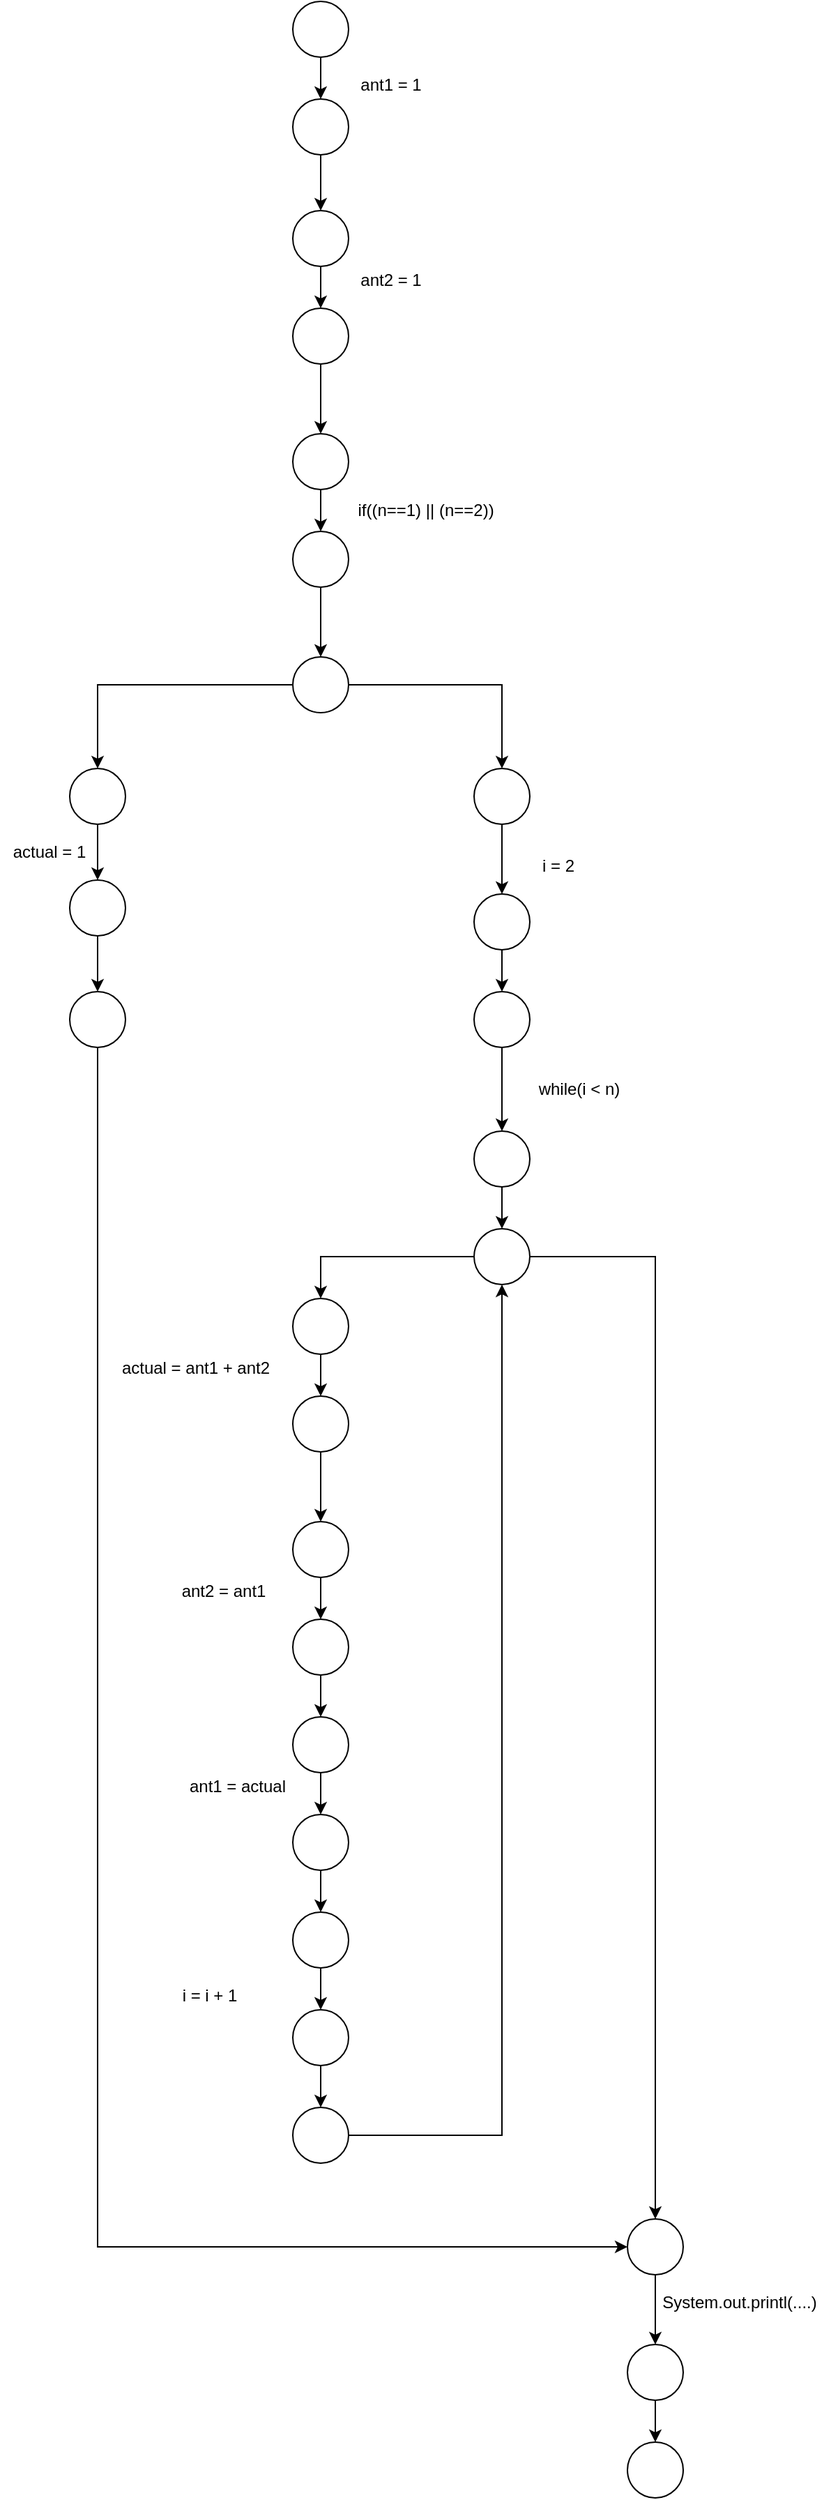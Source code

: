 <mxfile version="14.8.0" type="github">
  <diagram id="yzXa8V6HFa1NMRUVQ29f" name="Page-1">
    <mxGraphModel dx="1970" dy="1253" grid="1" gridSize="10" guides="1" tooltips="1" connect="1" arrows="1" fold="1" page="1" pageScale="1" pageWidth="827" pageHeight="1169" math="0" shadow="0">
      <root>
        <mxCell id="0" />
        <mxCell id="1" parent="0" />
        <mxCell id="44Chi4oAr7hHs7YiUvUd-20" style="edgeStyle=orthogonalEdgeStyle;rounded=0;orthogonalLoop=1;jettySize=auto;html=1;exitX=0.5;exitY=1;exitDx=0;exitDy=0;entryX=0.5;entryY=0;entryDx=0;entryDy=0;" edge="1" parent="1" source="44Chi4oAr7hHs7YiUvUd-2" target="44Chi4oAr7hHs7YiUvUd-3">
          <mxGeometry relative="1" as="geometry" />
        </mxCell>
        <mxCell id="44Chi4oAr7hHs7YiUvUd-2" value="" style="ellipse;whiteSpace=wrap;html=1;aspect=fixed;" vertex="1" parent="1">
          <mxGeometry x="800" y="210" width="40" height="40" as="geometry" />
        </mxCell>
        <mxCell id="44Chi4oAr7hHs7YiUvUd-22" style="edgeStyle=orthogonalEdgeStyle;rounded=0;orthogonalLoop=1;jettySize=auto;html=1;exitX=0.5;exitY=1;exitDx=0;exitDy=0;entryX=0.5;entryY=0;entryDx=0;entryDy=0;" edge="1" parent="1" source="44Chi4oAr7hHs7YiUvUd-3" target="44Chi4oAr7hHs7YiUvUd-4">
          <mxGeometry relative="1" as="geometry" />
        </mxCell>
        <mxCell id="44Chi4oAr7hHs7YiUvUd-3" value="" style="ellipse;whiteSpace=wrap;html=1;aspect=fixed;" vertex="1" parent="1">
          <mxGeometry x="800" y="280" width="40" height="40" as="geometry" />
        </mxCell>
        <mxCell id="44Chi4oAr7hHs7YiUvUd-23" style="edgeStyle=orthogonalEdgeStyle;rounded=0;orthogonalLoop=1;jettySize=auto;html=1;exitX=0.5;exitY=1;exitDx=0;exitDy=0;entryX=0.5;entryY=0;entryDx=0;entryDy=0;" edge="1" parent="1" source="44Chi4oAr7hHs7YiUvUd-4" target="44Chi4oAr7hHs7YiUvUd-5">
          <mxGeometry relative="1" as="geometry" />
        </mxCell>
        <mxCell id="44Chi4oAr7hHs7YiUvUd-4" value="" style="ellipse;whiteSpace=wrap;html=1;aspect=fixed;" vertex="1" parent="1">
          <mxGeometry x="800" y="360" width="40" height="40" as="geometry" />
        </mxCell>
        <mxCell id="44Chi4oAr7hHs7YiUvUd-24" style="edgeStyle=orthogonalEdgeStyle;rounded=0;orthogonalLoop=1;jettySize=auto;html=1;exitX=0.5;exitY=1;exitDx=0;exitDy=0;entryX=0.5;entryY=0;entryDx=0;entryDy=0;" edge="1" parent="1" source="44Chi4oAr7hHs7YiUvUd-5" target="44Chi4oAr7hHs7YiUvUd-6">
          <mxGeometry relative="1" as="geometry" />
        </mxCell>
        <mxCell id="44Chi4oAr7hHs7YiUvUd-5" value="" style="ellipse;whiteSpace=wrap;html=1;aspect=fixed;" vertex="1" parent="1">
          <mxGeometry x="800" y="430" width="40" height="40" as="geometry" />
        </mxCell>
        <mxCell id="44Chi4oAr7hHs7YiUvUd-25" style="edgeStyle=orthogonalEdgeStyle;rounded=0;orthogonalLoop=1;jettySize=auto;html=1;exitX=0.5;exitY=1;exitDx=0;exitDy=0;entryX=0.5;entryY=0;entryDx=0;entryDy=0;" edge="1" parent="1" source="44Chi4oAr7hHs7YiUvUd-6" target="44Chi4oAr7hHs7YiUvUd-7">
          <mxGeometry relative="1" as="geometry" />
        </mxCell>
        <mxCell id="44Chi4oAr7hHs7YiUvUd-6" value="" style="ellipse;whiteSpace=wrap;html=1;aspect=fixed;" vertex="1" parent="1">
          <mxGeometry x="800" y="520" width="40" height="40" as="geometry" />
        </mxCell>
        <mxCell id="44Chi4oAr7hHs7YiUvUd-26" style="edgeStyle=orthogonalEdgeStyle;rounded=0;orthogonalLoop=1;jettySize=auto;html=1;exitX=0.5;exitY=1;exitDx=0;exitDy=0;entryX=0.5;entryY=0;entryDx=0;entryDy=0;" edge="1" parent="1" source="44Chi4oAr7hHs7YiUvUd-7" target="44Chi4oAr7hHs7YiUvUd-8">
          <mxGeometry relative="1" as="geometry" />
        </mxCell>
        <mxCell id="44Chi4oAr7hHs7YiUvUd-7" value="" style="ellipse;whiteSpace=wrap;html=1;aspect=fixed;" vertex="1" parent="1">
          <mxGeometry x="800" y="590" width="40" height="40" as="geometry" />
        </mxCell>
        <mxCell id="44Chi4oAr7hHs7YiUvUd-27" style="edgeStyle=orthogonalEdgeStyle;rounded=0;orthogonalLoop=1;jettySize=auto;html=1;exitX=0;exitY=0.5;exitDx=0;exitDy=0;entryX=0.5;entryY=0;entryDx=0;entryDy=0;" edge="1" parent="1" source="44Chi4oAr7hHs7YiUvUd-8" target="44Chi4oAr7hHs7YiUvUd-9">
          <mxGeometry relative="1" as="geometry" />
        </mxCell>
        <mxCell id="44Chi4oAr7hHs7YiUvUd-61" style="edgeStyle=orthogonalEdgeStyle;rounded=0;orthogonalLoop=1;jettySize=auto;html=1;exitX=1;exitY=0.5;exitDx=0;exitDy=0;" edge="1" parent="1" source="44Chi4oAr7hHs7YiUvUd-8" target="44Chi4oAr7hHs7YiUvUd-45">
          <mxGeometry relative="1" as="geometry" />
        </mxCell>
        <mxCell id="44Chi4oAr7hHs7YiUvUd-8" value="" style="ellipse;whiteSpace=wrap;html=1;aspect=fixed;" vertex="1" parent="1">
          <mxGeometry x="800" y="680" width="40" height="40" as="geometry" />
        </mxCell>
        <mxCell id="44Chi4oAr7hHs7YiUvUd-28" style="edgeStyle=orthogonalEdgeStyle;rounded=0;orthogonalLoop=1;jettySize=auto;html=1;exitX=0.5;exitY=1;exitDx=0;exitDy=0;entryX=0.5;entryY=0;entryDx=0;entryDy=0;" edge="1" parent="1" source="44Chi4oAr7hHs7YiUvUd-9" target="44Chi4oAr7hHs7YiUvUd-10">
          <mxGeometry relative="1" as="geometry" />
        </mxCell>
        <mxCell id="44Chi4oAr7hHs7YiUvUd-9" value="" style="ellipse;whiteSpace=wrap;html=1;aspect=fixed;" vertex="1" parent="1">
          <mxGeometry x="640" y="760" width="40" height="40" as="geometry" />
        </mxCell>
        <mxCell id="44Chi4oAr7hHs7YiUvUd-63" style="edgeStyle=orthogonalEdgeStyle;rounded=0;orthogonalLoop=1;jettySize=auto;html=1;exitX=0.5;exitY=1;exitDx=0;exitDy=0;entryX=0.5;entryY=0;entryDx=0;entryDy=0;" edge="1" parent="1" source="44Chi4oAr7hHs7YiUvUd-10" target="44Chi4oAr7hHs7YiUvUd-62">
          <mxGeometry relative="1" as="geometry" />
        </mxCell>
        <mxCell id="44Chi4oAr7hHs7YiUvUd-10" value="" style="ellipse;whiteSpace=wrap;html=1;aspect=fixed;" vertex="1" parent="1">
          <mxGeometry x="640" y="840" width="40" height="40" as="geometry" />
        </mxCell>
        <mxCell id="44Chi4oAr7hHs7YiUvUd-40" value="ant1 = 1" style="text;html=1;align=center;verticalAlign=middle;resizable=0;points=[];autosize=1;strokeColor=none;" vertex="1" parent="1">
          <mxGeometry x="840" y="260" width="60" height="20" as="geometry" />
        </mxCell>
        <mxCell id="44Chi4oAr7hHs7YiUvUd-41" value="ant2 = 1" style="text;html=1;align=center;verticalAlign=middle;resizable=0;points=[];autosize=1;strokeColor=none;" vertex="1" parent="1">
          <mxGeometry x="840" y="400" width="60" height="20" as="geometry" />
        </mxCell>
        <mxCell id="44Chi4oAr7hHs7YiUvUd-42" value="if((n==1) || (n==2))" style="text;html=1;align=center;verticalAlign=middle;resizable=0;points=[];autosize=1;strokeColor=none;" vertex="1" parent="1">
          <mxGeometry x="840" y="565" width="110" height="20" as="geometry" />
        </mxCell>
        <mxCell id="44Chi4oAr7hHs7YiUvUd-43" value="actual = 1" style="text;html=1;align=center;verticalAlign=middle;resizable=0;points=[];autosize=1;strokeColor=none;" vertex="1" parent="1">
          <mxGeometry x="590" y="810" width="70" height="20" as="geometry" />
        </mxCell>
        <mxCell id="44Chi4oAr7hHs7YiUvUd-44" style="edgeStyle=orthogonalEdgeStyle;rounded=0;orthogonalLoop=1;jettySize=auto;html=1;exitX=0.5;exitY=1;exitDx=0;exitDy=0;entryX=0.5;entryY=0;entryDx=0;entryDy=0;" edge="1" parent="1" source="44Chi4oAr7hHs7YiUvUd-45" target="44Chi4oAr7hHs7YiUvUd-47">
          <mxGeometry relative="1" as="geometry" />
        </mxCell>
        <mxCell id="44Chi4oAr7hHs7YiUvUd-45" value="" style="ellipse;whiteSpace=wrap;html=1;aspect=fixed;" vertex="1" parent="1">
          <mxGeometry x="930" y="760" width="40" height="40" as="geometry" />
        </mxCell>
        <mxCell id="44Chi4oAr7hHs7YiUvUd-46" style="edgeStyle=orthogonalEdgeStyle;rounded=0;orthogonalLoop=1;jettySize=auto;html=1;exitX=0.5;exitY=1;exitDx=0;exitDy=0;entryX=0.5;entryY=0;entryDx=0;entryDy=0;" edge="1" parent="1" source="44Chi4oAr7hHs7YiUvUd-47" target="44Chi4oAr7hHs7YiUvUd-49">
          <mxGeometry relative="1" as="geometry" />
        </mxCell>
        <mxCell id="44Chi4oAr7hHs7YiUvUd-47" value="" style="ellipse;whiteSpace=wrap;html=1;aspect=fixed;" vertex="1" parent="1">
          <mxGeometry x="930" y="850" width="40" height="40" as="geometry" />
        </mxCell>
        <mxCell id="44Chi4oAr7hHs7YiUvUd-48" style="edgeStyle=orthogonalEdgeStyle;rounded=0;orthogonalLoop=1;jettySize=auto;html=1;exitX=0.5;exitY=1;exitDx=0;exitDy=0;entryX=0.5;entryY=0;entryDx=0;entryDy=0;" edge="1" parent="1" source="44Chi4oAr7hHs7YiUvUd-49" target="44Chi4oAr7hHs7YiUvUd-51">
          <mxGeometry relative="1" as="geometry" />
        </mxCell>
        <mxCell id="44Chi4oAr7hHs7YiUvUd-49" value="" style="ellipse;whiteSpace=wrap;html=1;aspect=fixed;" vertex="1" parent="1">
          <mxGeometry x="930" y="920" width="40" height="40" as="geometry" />
        </mxCell>
        <mxCell id="44Chi4oAr7hHs7YiUvUd-50" style="edgeStyle=orthogonalEdgeStyle;rounded=0;orthogonalLoop=1;jettySize=auto;html=1;exitX=0.5;exitY=1;exitDx=0;exitDy=0;entryX=0.5;entryY=0;entryDx=0;entryDy=0;" edge="1" parent="1" source="44Chi4oAr7hHs7YiUvUd-51" target="44Chi4oAr7hHs7YiUvUd-53">
          <mxGeometry relative="1" as="geometry" />
        </mxCell>
        <mxCell id="44Chi4oAr7hHs7YiUvUd-51" value="" style="ellipse;whiteSpace=wrap;html=1;aspect=fixed;" vertex="1" parent="1">
          <mxGeometry x="930" y="1020" width="40" height="40" as="geometry" />
        </mxCell>
        <mxCell id="44Chi4oAr7hHs7YiUvUd-52" style="edgeStyle=orthogonalEdgeStyle;rounded=0;orthogonalLoop=1;jettySize=auto;html=1;exitX=0;exitY=0.5;exitDx=0;exitDy=0;entryX=0.5;entryY=0;entryDx=0;entryDy=0;" edge="1" parent="1" source="44Chi4oAr7hHs7YiUvUd-53" target="44Chi4oAr7hHs7YiUvUd-55">
          <mxGeometry relative="1" as="geometry" />
        </mxCell>
        <mxCell id="44Chi4oAr7hHs7YiUvUd-97" style="edgeStyle=orthogonalEdgeStyle;rounded=0;orthogonalLoop=1;jettySize=auto;html=1;exitX=1;exitY=0.5;exitDx=0;exitDy=0;entryX=0.5;entryY=0;entryDx=0;entryDy=0;" edge="1" parent="1" source="44Chi4oAr7hHs7YiUvUd-53" target="44Chi4oAr7hHs7YiUvUd-82">
          <mxGeometry relative="1" as="geometry" />
        </mxCell>
        <mxCell id="44Chi4oAr7hHs7YiUvUd-53" value="" style="ellipse;whiteSpace=wrap;html=1;aspect=fixed;" vertex="1" parent="1">
          <mxGeometry x="930" y="1090" width="40" height="40" as="geometry" />
        </mxCell>
        <mxCell id="44Chi4oAr7hHs7YiUvUd-54" style="edgeStyle=orthogonalEdgeStyle;rounded=0;orthogonalLoop=1;jettySize=auto;html=1;exitX=0.5;exitY=1;exitDx=0;exitDy=0;" edge="1" parent="1" source="44Chi4oAr7hHs7YiUvUd-55" target="44Chi4oAr7hHs7YiUvUd-57">
          <mxGeometry relative="1" as="geometry" />
        </mxCell>
        <mxCell id="44Chi4oAr7hHs7YiUvUd-55" value="" style="ellipse;whiteSpace=wrap;html=1;aspect=fixed;" vertex="1" parent="1">
          <mxGeometry x="800" y="1140" width="40" height="40" as="geometry" />
        </mxCell>
        <mxCell id="44Chi4oAr7hHs7YiUvUd-56" style="edgeStyle=orthogonalEdgeStyle;rounded=0;orthogonalLoop=1;jettySize=auto;html=1;exitX=0.5;exitY=1;exitDx=0;exitDy=0;entryX=0.5;entryY=0;entryDx=0;entryDy=0;" edge="1" parent="1" source="44Chi4oAr7hHs7YiUvUd-57" target="44Chi4oAr7hHs7YiUvUd-59">
          <mxGeometry relative="1" as="geometry" />
        </mxCell>
        <mxCell id="44Chi4oAr7hHs7YiUvUd-57" value="" style="ellipse;whiteSpace=wrap;html=1;aspect=fixed;" vertex="1" parent="1">
          <mxGeometry x="800" y="1210" width="40" height="40" as="geometry" />
        </mxCell>
        <mxCell id="44Chi4oAr7hHs7YiUvUd-58" style="edgeStyle=orthogonalEdgeStyle;rounded=0;orthogonalLoop=1;jettySize=auto;html=1;exitX=0.5;exitY=1;exitDx=0;exitDy=0;entryX=0.5;entryY=0;entryDx=0;entryDy=0;" edge="1" parent="1" source="44Chi4oAr7hHs7YiUvUd-59" target="44Chi4oAr7hHs7YiUvUd-60">
          <mxGeometry relative="1" as="geometry" />
        </mxCell>
        <mxCell id="44Chi4oAr7hHs7YiUvUd-59" value="" style="ellipse;whiteSpace=wrap;html=1;aspect=fixed;" vertex="1" parent="1">
          <mxGeometry x="800" y="1300" width="40" height="40" as="geometry" />
        </mxCell>
        <mxCell id="44Chi4oAr7hHs7YiUvUd-73" style="edgeStyle=orthogonalEdgeStyle;rounded=0;orthogonalLoop=1;jettySize=auto;html=1;exitX=0.5;exitY=1;exitDx=0;exitDy=0;entryX=0.5;entryY=0;entryDx=0;entryDy=0;" edge="1" parent="1" source="44Chi4oAr7hHs7YiUvUd-60" target="44Chi4oAr7hHs7YiUvUd-67">
          <mxGeometry relative="1" as="geometry" />
        </mxCell>
        <mxCell id="44Chi4oAr7hHs7YiUvUd-60" value="" style="ellipse;whiteSpace=wrap;html=1;aspect=fixed;" vertex="1" parent="1">
          <mxGeometry x="800" y="1370" width="40" height="40" as="geometry" />
        </mxCell>
        <mxCell id="44Chi4oAr7hHs7YiUvUd-100" style="edgeStyle=orthogonalEdgeStyle;rounded=0;orthogonalLoop=1;jettySize=auto;html=1;exitX=0.5;exitY=1;exitDx=0;exitDy=0;entryX=0;entryY=0.5;entryDx=0;entryDy=0;" edge="1" parent="1" source="44Chi4oAr7hHs7YiUvUd-62" target="44Chi4oAr7hHs7YiUvUd-82">
          <mxGeometry relative="1" as="geometry" />
        </mxCell>
        <mxCell id="44Chi4oAr7hHs7YiUvUd-62" value="" style="ellipse;whiteSpace=wrap;html=1;aspect=fixed;" vertex="1" parent="1">
          <mxGeometry x="640" y="920" width="40" height="40" as="geometry" />
        </mxCell>
        <mxCell id="44Chi4oAr7hHs7YiUvUd-64" value="i = 2" style="text;html=1;align=center;verticalAlign=middle;resizable=0;points=[];autosize=1;strokeColor=none;" vertex="1" parent="1">
          <mxGeometry x="970" y="820" width="40" height="20" as="geometry" />
        </mxCell>
        <mxCell id="44Chi4oAr7hHs7YiUvUd-65" value="while(i &amp;lt; n)" style="text;html=1;align=center;verticalAlign=middle;resizable=0;points=[];autosize=1;strokeColor=none;" vertex="1" parent="1">
          <mxGeometry x="970" y="980" width="70" height="20" as="geometry" />
        </mxCell>
        <mxCell id="44Chi4oAr7hHs7YiUvUd-66" style="edgeStyle=orthogonalEdgeStyle;rounded=0;orthogonalLoop=1;jettySize=auto;html=1;exitX=0.5;exitY=1;exitDx=0;exitDy=0;" edge="1" parent="1" source="44Chi4oAr7hHs7YiUvUd-67" target="44Chi4oAr7hHs7YiUvUd-69">
          <mxGeometry relative="1" as="geometry" />
        </mxCell>
        <mxCell id="44Chi4oAr7hHs7YiUvUd-67" value="" style="ellipse;whiteSpace=wrap;html=1;aspect=fixed;" vertex="1" parent="1">
          <mxGeometry x="800" y="1440" width="40" height="40" as="geometry" />
        </mxCell>
        <mxCell id="44Chi4oAr7hHs7YiUvUd-68" style="edgeStyle=orthogonalEdgeStyle;rounded=0;orthogonalLoop=1;jettySize=auto;html=1;exitX=0.5;exitY=1;exitDx=0;exitDy=0;entryX=0.5;entryY=0;entryDx=0;entryDy=0;" edge="1" parent="1" source="44Chi4oAr7hHs7YiUvUd-69" target="44Chi4oAr7hHs7YiUvUd-71">
          <mxGeometry relative="1" as="geometry" />
        </mxCell>
        <mxCell id="44Chi4oAr7hHs7YiUvUd-69" value="" style="ellipse;whiteSpace=wrap;html=1;aspect=fixed;" vertex="1" parent="1">
          <mxGeometry x="800" y="1510" width="40" height="40" as="geometry" />
        </mxCell>
        <mxCell id="44Chi4oAr7hHs7YiUvUd-70" style="edgeStyle=orthogonalEdgeStyle;rounded=0;orthogonalLoop=1;jettySize=auto;html=1;exitX=0.5;exitY=1;exitDx=0;exitDy=0;entryX=0.5;entryY=0;entryDx=0;entryDy=0;" edge="1" parent="1" source="44Chi4oAr7hHs7YiUvUd-71" target="44Chi4oAr7hHs7YiUvUd-72">
          <mxGeometry relative="1" as="geometry" />
        </mxCell>
        <mxCell id="44Chi4oAr7hHs7YiUvUd-71" value="" style="ellipse;whiteSpace=wrap;html=1;aspect=fixed;" vertex="1" parent="1">
          <mxGeometry x="800" y="1580" width="40" height="40" as="geometry" />
        </mxCell>
        <mxCell id="44Chi4oAr7hHs7YiUvUd-95" style="edgeStyle=orthogonalEdgeStyle;rounded=0;orthogonalLoop=1;jettySize=auto;html=1;exitX=0.5;exitY=1;exitDx=0;exitDy=0;" edge="1" parent="1" source="44Chi4oAr7hHs7YiUvUd-72" target="44Chi4oAr7hHs7YiUvUd-80">
          <mxGeometry relative="1" as="geometry" />
        </mxCell>
        <mxCell id="44Chi4oAr7hHs7YiUvUd-72" value="" style="ellipse;whiteSpace=wrap;html=1;aspect=fixed;" vertex="1" parent="1">
          <mxGeometry x="800" y="1650" width="40" height="40" as="geometry" />
        </mxCell>
        <mxCell id="44Chi4oAr7hHs7YiUvUd-74" value="actual = ant1 + ant2" style="text;html=1;align=center;verticalAlign=middle;resizable=0;points=[];autosize=1;strokeColor=none;" vertex="1" parent="1">
          <mxGeometry x="670" y="1180" width="120" height="20" as="geometry" />
        </mxCell>
        <mxCell id="44Chi4oAr7hHs7YiUvUd-75" value="ant2 = ant1" style="text;html=1;align=center;verticalAlign=middle;resizable=0;points=[];autosize=1;strokeColor=none;" vertex="1" parent="1">
          <mxGeometry x="710" y="1340" width="80" height="20" as="geometry" />
        </mxCell>
        <mxCell id="44Chi4oAr7hHs7YiUvUd-78" value="ant1 = actual" style="text;html=1;align=center;verticalAlign=middle;resizable=0;points=[];autosize=1;strokeColor=none;" vertex="1" parent="1">
          <mxGeometry x="720" y="1480" width="80" height="20" as="geometry" />
        </mxCell>
        <mxCell id="44Chi4oAr7hHs7YiUvUd-96" style="edgeStyle=orthogonalEdgeStyle;rounded=0;orthogonalLoop=1;jettySize=auto;html=1;exitX=1;exitY=0.5;exitDx=0;exitDy=0;entryX=0.5;entryY=1;entryDx=0;entryDy=0;" edge="1" parent="1" source="44Chi4oAr7hHs7YiUvUd-80" target="44Chi4oAr7hHs7YiUvUd-53">
          <mxGeometry relative="1" as="geometry" />
        </mxCell>
        <mxCell id="44Chi4oAr7hHs7YiUvUd-80" value="" style="ellipse;whiteSpace=wrap;html=1;aspect=fixed;" vertex="1" parent="1">
          <mxGeometry x="800" y="1720" width="40" height="40" as="geometry" />
        </mxCell>
        <mxCell id="44Chi4oAr7hHs7YiUvUd-81" style="edgeStyle=orthogonalEdgeStyle;rounded=0;orthogonalLoop=1;jettySize=auto;html=1;exitX=0.5;exitY=1;exitDx=0;exitDy=0;entryX=0.5;entryY=0;entryDx=0;entryDy=0;" edge="1" parent="1" source="44Chi4oAr7hHs7YiUvUd-82" target="44Chi4oAr7hHs7YiUvUd-84">
          <mxGeometry relative="1" as="geometry" />
        </mxCell>
        <mxCell id="44Chi4oAr7hHs7YiUvUd-82" value="" style="ellipse;whiteSpace=wrap;html=1;aspect=fixed;" vertex="1" parent="1">
          <mxGeometry x="1040" y="1800" width="40" height="40" as="geometry" />
        </mxCell>
        <mxCell id="44Chi4oAr7hHs7YiUvUd-83" style="edgeStyle=orthogonalEdgeStyle;rounded=0;orthogonalLoop=1;jettySize=auto;html=1;exitX=0.5;exitY=1;exitDx=0;exitDy=0;entryX=0.5;entryY=0;entryDx=0;entryDy=0;" edge="1" parent="1" source="44Chi4oAr7hHs7YiUvUd-84">
          <mxGeometry relative="1" as="geometry">
            <mxPoint x="1060" y="1960" as="targetPoint" />
          </mxGeometry>
        </mxCell>
        <mxCell id="44Chi4oAr7hHs7YiUvUd-84" value="" style="ellipse;whiteSpace=wrap;html=1;aspect=fixed;" vertex="1" parent="1">
          <mxGeometry x="1040" y="1890" width="40" height="40" as="geometry" />
        </mxCell>
        <mxCell id="44Chi4oAr7hHs7YiUvUd-94" value="i = i + 1" style="text;html=1;align=center;verticalAlign=middle;resizable=0;points=[];autosize=1;strokeColor=none;" vertex="1" parent="1">
          <mxGeometry x="715" y="1630" width="50" height="20" as="geometry" />
        </mxCell>
        <mxCell id="44Chi4oAr7hHs7YiUvUd-98" value="System.out.printl(....)" style="text;html=1;align=center;verticalAlign=middle;resizable=0;points=[];autosize=1;strokeColor=none;" vertex="1" parent="1">
          <mxGeometry x="1055" y="1850" width="130" height="20" as="geometry" />
        </mxCell>
        <mxCell id="44Chi4oAr7hHs7YiUvUd-99" value="" style="ellipse;whiteSpace=wrap;html=1;aspect=fixed;" vertex="1" parent="1">
          <mxGeometry x="1040" y="1960" width="40" height="40" as="geometry" />
        </mxCell>
      </root>
    </mxGraphModel>
  </diagram>
</mxfile>
